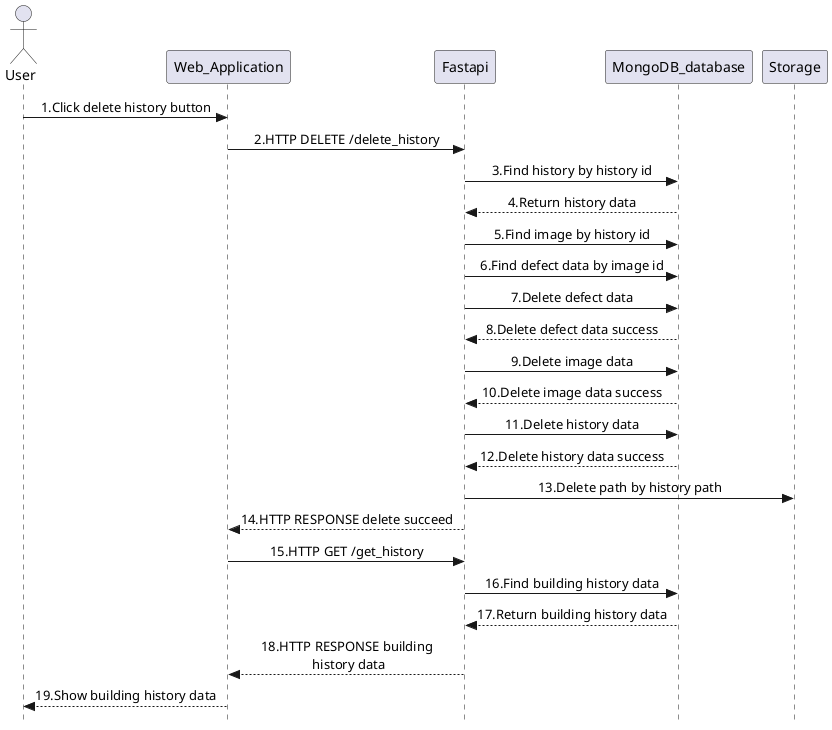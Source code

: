@startuml Roof_Surface_viewHistory
skinparam Style strictuml
skinparam SequenceMessageAlignment center
actor User as user
participant Web_Application as web_app
participant Fastapi as fastapi
participant MongoDB_database as base
participant Storage as storage
user -> web_app : 1.Click delete history button
web_app -> fastapi : 2.HTTP DELETE /delete_history
fastapi -> base : 3.Find history by history id
base --> fastapi : 4.Return history data
fastapi -> base : 5.Find image by history id
fastapi -> base : 6.Find defect data by image id
fastapi -> base : 7.Delete defect data
base --> fastapi : 8.Delete defect data success
fastapi -> base : 9.Delete image data
base --> fastapi : 10.Delete image data success
fastapi -> base : 11.Delete history data
base --> fastapi : 12.Delete history data success 
fastapi -> storage : 13.Delete path by history path
fastapi --> web_app : 14.HTTP RESPONSE delete succeed
web_app -> fastapi : 15.HTTP GET /get_history
fastapi -> base : 16.Find building history data
base --> fastapi : 17.Return building history data
fastapi --> web_app : 18.HTTP RESPONSE building\n history data
web_app --> user : 19.Show building history data
@enduml